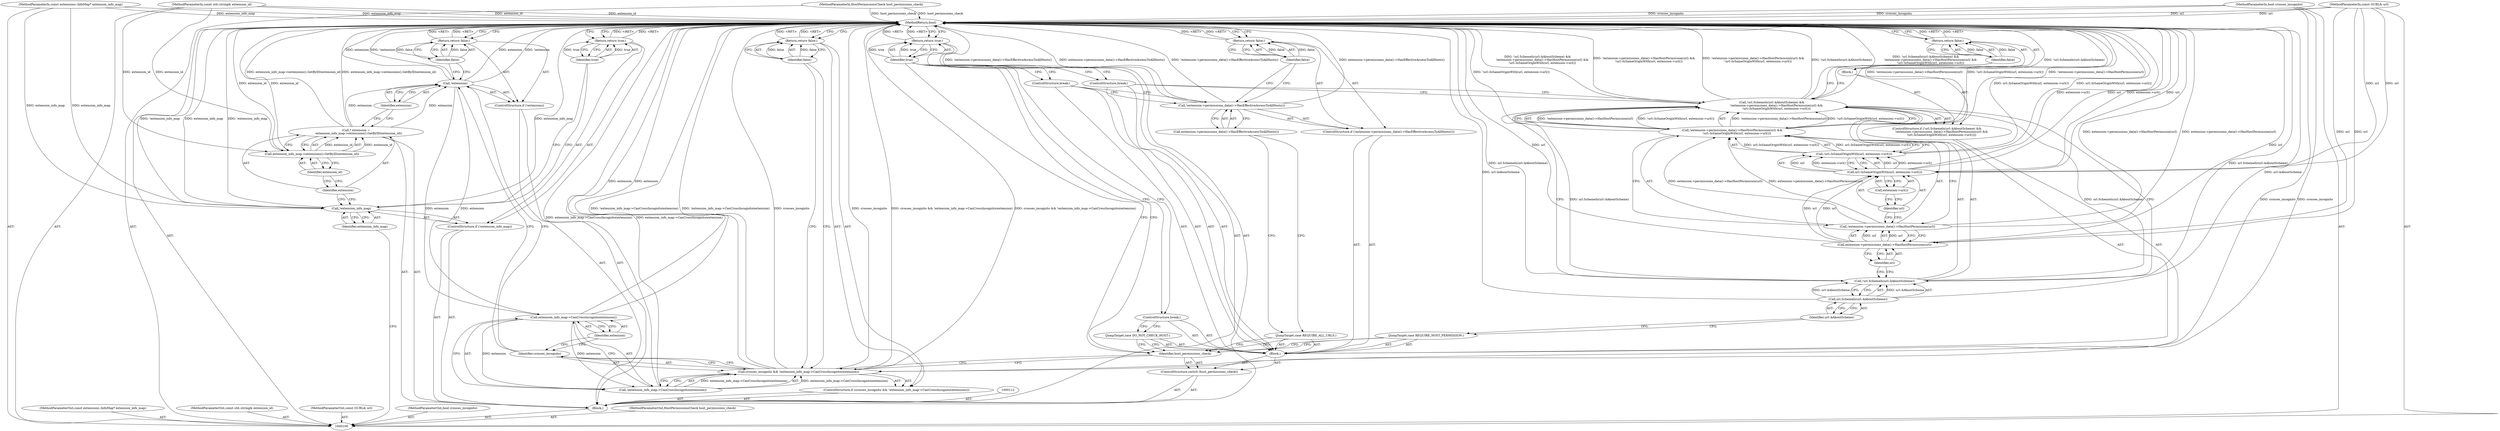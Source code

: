 digraph "0_Chrome_5c437bcc7a51edbef45242c5173cf7871fde2866" {
"1000162" [label="(MethodReturn,bool)"];
"1000113" [label="(Call,* extension =\n      extension_info_map->extensions().GetByID(extension_id))"];
"1000114" [label="(Identifier,extension)"];
"1000116" [label="(Identifier,extension_id)"];
"1000115" [label="(Call,extension_info_map->extensions().GetByID(extension_id))"];
"1000117" [label="(ControlStructure,if (!extension))"];
"1000118" [label="(Call,!extension)"];
"1000119" [label="(Identifier,extension)"];
"1000121" [label="(Identifier,false)"];
"1000120" [label="(Return,return false;)"];
"1000122" [label="(ControlStructure,if (crosses_incognito && !extension_info_map->CanCrossIncognito(extension)))"];
"1000125" [label="(Call,!extension_info_map->CanCrossIncognito(extension))"];
"1000126" [label="(Call,extension_info_map->CanCrossIncognito(extension))"];
"1000123" [label="(Call,crosses_incognito && !extension_info_map->CanCrossIncognito(extension))"];
"1000124" [label="(Identifier,crosses_incognito)"];
"1000127" [label="(Identifier,extension)"];
"1000129" [label="(Identifier,false)"];
"1000128" [label="(Return,return false;)"];
"1000131" [label="(Identifier,host_permissions_check)"];
"1000130" [label="(ControlStructure,switch (host_permissions_check))"];
"1000132" [label="(Block,)"];
"1000133" [label="(JumpTarget,case DO_NOT_CHECK_HOST:)"];
"1000101" [label="(MethodParameterIn,const extensions::InfoMap* extension_info_map)"];
"1000213" [label="(MethodParameterOut,const extensions::InfoMap* extension_info_map)"];
"1000134" [label="(ControlStructure,break;)"];
"1000135" [label="(JumpTarget,case REQUIRE_HOST_PERMISSION:)"];
"1000137" [label="(Call,!url.SchemeIs(url::kAboutScheme) &&\n          !extension->permissions_data()->HasHostPermission(url) &&\n          !url::IsSameOriginWith(url, extension->url()))"];
"1000138" [label="(Call,!url.SchemeIs(url::kAboutScheme))"];
"1000139" [label="(Call,url.SchemeIs(url::kAboutScheme))"];
"1000140" [label="(Identifier,url::kAboutScheme)"];
"1000136" [label="(ControlStructure,if (!url.SchemeIs(url::kAboutScheme) &&\n          !extension->permissions_data()->HasHostPermission(url) &&\n          !url::IsSameOriginWith(url, extension->url())))"];
"1000141" [label="(Call,!extension->permissions_data()->HasHostPermission(url) &&\n          !url::IsSameOriginWith(url, extension->url()))"];
"1000142" [label="(Call,!extension->permissions_data()->HasHostPermission(url))"];
"1000143" [label="(Call,extension->permissions_data()->HasHostPermission(url))"];
"1000144" [label="(Identifier,url)"];
"1000145" [label="(Call,!url::IsSameOriginWith(url, extension->url()))"];
"1000146" [label="(Call,url::IsSameOriginWith(url, extension->url()))"];
"1000147" [label="(Identifier,url)"];
"1000148" [label="(Call,extension->url())"];
"1000149" [label="(Block,)"];
"1000151" [label="(Identifier,false)"];
"1000150" [label="(Return,return false;)"];
"1000152" [label="(ControlStructure,break;)"];
"1000153" [label="(JumpTarget,case REQUIRE_ALL_URLS:)"];
"1000155" [label="(Call,!extension->permissions_data()->HasEffectiveAccessToAllHosts())"];
"1000156" [label="(Call,extension->permissions_data()->HasEffectiveAccessToAllHosts())"];
"1000154" [label="(ControlStructure,if (!extension->permissions_data()->HasEffectiveAccessToAllHosts()))"];
"1000102" [label="(MethodParameterIn,const std::string& extension_id)"];
"1000214" [label="(MethodParameterOut,const std::string& extension_id)"];
"1000158" [label="(Identifier,false)"];
"1000157" [label="(Return,return false;)"];
"1000159" [label="(ControlStructure,break;)"];
"1000160" [label="(Return,return true;)"];
"1000161" [label="(Identifier,true)"];
"1000103" [label="(MethodParameterIn,const GURL& url)"];
"1000215" [label="(MethodParameterOut,const GURL& url)"];
"1000104" [label="(MethodParameterIn,bool crosses_incognito)"];
"1000216" [label="(MethodParameterOut,bool crosses_incognito)"];
"1000105" [label="(MethodParameterIn,HostPermissionsCheck host_permissions_check)"];
"1000217" [label="(MethodParameterOut,HostPermissionsCheck host_permissions_check)"];
"1000106" [label="(Block,)"];
"1000107" [label="(ControlStructure,if (!extension_info_map))"];
"1000108" [label="(Call,!extension_info_map)"];
"1000109" [label="(Identifier,extension_info_map)"];
"1000111" [label="(Identifier,true)"];
"1000110" [label="(Return,return true;)"];
"1000162" -> "1000100"  [label="AST: "];
"1000162" -> "1000110"  [label="CFG: "];
"1000162" -> "1000120"  [label="CFG: "];
"1000162" -> "1000128"  [label="CFG: "];
"1000162" -> "1000150"  [label="CFG: "];
"1000162" -> "1000157"  [label="CFG: "];
"1000162" -> "1000160"  [label="CFG: "];
"1000120" -> "1000162"  [label="DDG: <RET>"];
"1000125" -> "1000162"  [label="DDG: extension_info_map->CanCrossIncognito(extension)"];
"1000141" -> "1000162"  [label="DDG: !extension->permissions_data()->HasHostPermission(url)"];
"1000141" -> "1000162"  [label="DDG: !url::IsSameOriginWith(url, extension->url())"];
"1000123" -> "1000162"  [label="DDG: !extension_info_map->CanCrossIncognito(extension)"];
"1000123" -> "1000162"  [label="DDG: crosses_incognito"];
"1000123" -> "1000162"  [label="DDG: crosses_incognito && !extension_info_map->CanCrossIncognito(extension)"];
"1000108" -> "1000162"  [label="DDG: !extension_info_map"];
"1000108" -> "1000162"  [label="DDG: extension_info_map"];
"1000104" -> "1000162"  [label="DDG: crosses_incognito"];
"1000105" -> "1000162"  [label="DDG: host_permissions_check"];
"1000139" -> "1000162"  [label="DDG: url::kAboutScheme"];
"1000113" -> "1000162"  [label="DDG: extension_info_map->extensions().GetByID(extension_id)"];
"1000146" -> "1000162"  [label="DDG: extension->url()"];
"1000146" -> "1000162"  [label="DDG: url"];
"1000126" -> "1000162"  [label="DDG: extension"];
"1000118" -> "1000162"  [label="DDG: !extension"];
"1000118" -> "1000162"  [label="DDG: extension"];
"1000102" -> "1000162"  [label="DDG: extension_id"];
"1000145" -> "1000162"  [label="DDG: url::IsSameOriginWith(url, extension->url())"];
"1000137" -> "1000162"  [label="DDG: !extension->permissions_data()->HasHostPermission(url) &&\n          !url::IsSameOriginWith(url, extension->url())"];
"1000137" -> "1000162"  [label="DDG: !url.SchemeIs(url::kAboutScheme)"];
"1000137" -> "1000162"  [label="DDG: !url.SchemeIs(url::kAboutScheme) &&\n          !extension->permissions_data()->HasHostPermission(url) &&\n          !url::IsSameOriginWith(url, extension->url())"];
"1000138" -> "1000162"  [label="DDG: url.SchemeIs(url::kAboutScheme)"];
"1000155" -> "1000162"  [label="DDG: !extension->permissions_data()->HasEffectiveAccessToAllHosts()"];
"1000155" -> "1000162"  [label="DDG: extension->permissions_data()->HasEffectiveAccessToAllHosts()"];
"1000103" -> "1000162"  [label="DDG: url"];
"1000143" -> "1000162"  [label="DDG: url"];
"1000101" -> "1000162"  [label="DDG: extension_info_map"];
"1000142" -> "1000162"  [label="DDG: extension->permissions_data()->HasHostPermission(url)"];
"1000115" -> "1000162"  [label="DDG: extension_id"];
"1000160" -> "1000162"  [label="DDG: <RET>"];
"1000128" -> "1000162"  [label="DDG: <RET>"];
"1000110" -> "1000162"  [label="DDG: <RET>"];
"1000150" -> "1000162"  [label="DDG: <RET>"];
"1000157" -> "1000162"  [label="DDG: <RET>"];
"1000113" -> "1000106"  [label="AST: "];
"1000113" -> "1000115"  [label="CFG: "];
"1000114" -> "1000113"  [label="AST: "];
"1000115" -> "1000113"  [label="AST: "];
"1000119" -> "1000113"  [label="CFG: "];
"1000113" -> "1000162"  [label="DDG: extension_info_map->extensions().GetByID(extension_id)"];
"1000115" -> "1000113"  [label="DDG: extension_id"];
"1000113" -> "1000118"  [label="DDG: extension"];
"1000114" -> "1000113"  [label="AST: "];
"1000114" -> "1000108"  [label="CFG: "];
"1000116" -> "1000114"  [label="CFG: "];
"1000116" -> "1000115"  [label="AST: "];
"1000116" -> "1000114"  [label="CFG: "];
"1000115" -> "1000116"  [label="CFG: "];
"1000115" -> "1000113"  [label="AST: "];
"1000115" -> "1000116"  [label="CFG: "];
"1000116" -> "1000115"  [label="AST: "];
"1000113" -> "1000115"  [label="CFG: "];
"1000115" -> "1000162"  [label="DDG: extension_id"];
"1000115" -> "1000113"  [label="DDG: extension_id"];
"1000102" -> "1000115"  [label="DDG: extension_id"];
"1000117" -> "1000106"  [label="AST: "];
"1000118" -> "1000117"  [label="AST: "];
"1000120" -> "1000117"  [label="AST: "];
"1000118" -> "1000117"  [label="AST: "];
"1000118" -> "1000119"  [label="CFG: "];
"1000119" -> "1000118"  [label="AST: "];
"1000121" -> "1000118"  [label="CFG: "];
"1000124" -> "1000118"  [label="CFG: "];
"1000118" -> "1000162"  [label="DDG: !extension"];
"1000118" -> "1000162"  [label="DDG: extension"];
"1000113" -> "1000118"  [label="DDG: extension"];
"1000118" -> "1000126"  [label="DDG: extension"];
"1000119" -> "1000118"  [label="AST: "];
"1000119" -> "1000113"  [label="CFG: "];
"1000118" -> "1000119"  [label="CFG: "];
"1000121" -> "1000120"  [label="AST: "];
"1000121" -> "1000118"  [label="CFG: "];
"1000120" -> "1000121"  [label="CFG: "];
"1000121" -> "1000120"  [label="DDG: false"];
"1000120" -> "1000117"  [label="AST: "];
"1000120" -> "1000121"  [label="CFG: "];
"1000121" -> "1000120"  [label="AST: "];
"1000162" -> "1000120"  [label="CFG: "];
"1000120" -> "1000162"  [label="DDG: <RET>"];
"1000121" -> "1000120"  [label="DDG: false"];
"1000122" -> "1000106"  [label="AST: "];
"1000123" -> "1000122"  [label="AST: "];
"1000128" -> "1000122"  [label="AST: "];
"1000125" -> "1000123"  [label="AST: "];
"1000125" -> "1000126"  [label="CFG: "];
"1000126" -> "1000125"  [label="AST: "];
"1000123" -> "1000125"  [label="CFG: "];
"1000125" -> "1000162"  [label="DDG: extension_info_map->CanCrossIncognito(extension)"];
"1000125" -> "1000123"  [label="DDG: extension_info_map->CanCrossIncognito(extension)"];
"1000126" -> "1000125"  [label="DDG: extension"];
"1000126" -> "1000125"  [label="AST: "];
"1000126" -> "1000127"  [label="CFG: "];
"1000127" -> "1000126"  [label="AST: "];
"1000125" -> "1000126"  [label="CFG: "];
"1000126" -> "1000162"  [label="DDG: extension"];
"1000126" -> "1000125"  [label="DDG: extension"];
"1000118" -> "1000126"  [label="DDG: extension"];
"1000123" -> "1000122"  [label="AST: "];
"1000123" -> "1000124"  [label="CFG: "];
"1000123" -> "1000125"  [label="CFG: "];
"1000124" -> "1000123"  [label="AST: "];
"1000125" -> "1000123"  [label="AST: "];
"1000129" -> "1000123"  [label="CFG: "];
"1000131" -> "1000123"  [label="CFG: "];
"1000123" -> "1000162"  [label="DDG: !extension_info_map->CanCrossIncognito(extension)"];
"1000123" -> "1000162"  [label="DDG: crosses_incognito"];
"1000123" -> "1000162"  [label="DDG: crosses_incognito && !extension_info_map->CanCrossIncognito(extension)"];
"1000104" -> "1000123"  [label="DDG: crosses_incognito"];
"1000125" -> "1000123"  [label="DDG: extension_info_map->CanCrossIncognito(extension)"];
"1000124" -> "1000123"  [label="AST: "];
"1000124" -> "1000118"  [label="CFG: "];
"1000127" -> "1000124"  [label="CFG: "];
"1000123" -> "1000124"  [label="CFG: "];
"1000127" -> "1000126"  [label="AST: "];
"1000127" -> "1000124"  [label="CFG: "];
"1000126" -> "1000127"  [label="CFG: "];
"1000129" -> "1000128"  [label="AST: "];
"1000129" -> "1000123"  [label="CFG: "];
"1000128" -> "1000129"  [label="CFG: "];
"1000129" -> "1000128"  [label="DDG: false"];
"1000128" -> "1000122"  [label="AST: "];
"1000128" -> "1000129"  [label="CFG: "];
"1000129" -> "1000128"  [label="AST: "];
"1000162" -> "1000128"  [label="CFG: "];
"1000128" -> "1000162"  [label="DDG: <RET>"];
"1000129" -> "1000128"  [label="DDG: false"];
"1000131" -> "1000130"  [label="AST: "];
"1000131" -> "1000123"  [label="CFG: "];
"1000133" -> "1000131"  [label="CFG: "];
"1000135" -> "1000131"  [label="CFG: "];
"1000153" -> "1000131"  [label="CFG: "];
"1000161" -> "1000131"  [label="CFG: "];
"1000130" -> "1000106"  [label="AST: "];
"1000131" -> "1000130"  [label="AST: "];
"1000132" -> "1000130"  [label="AST: "];
"1000132" -> "1000130"  [label="AST: "];
"1000133" -> "1000132"  [label="AST: "];
"1000134" -> "1000132"  [label="AST: "];
"1000135" -> "1000132"  [label="AST: "];
"1000136" -> "1000132"  [label="AST: "];
"1000152" -> "1000132"  [label="AST: "];
"1000153" -> "1000132"  [label="AST: "];
"1000154" -> "1000132"  [label="AST: "];
"1000159" -> "1000132"  [label="AST: "];
"1000133" -> "1000132"  [label="AST: "];
"1000133" -> "1000131"  [label="CFG: "];
"1000134" -> "1000133"  [label="CFG: "];
"1000101" -> "1000100"  [label="AST: "];
"1000101" -> "1000162"  [label="DDG: extension_info_map"];
"1000101" -> "1000108"  [label="DDG: extension_info_map"];
"1000213" -> "1000100"  [label="AST: "];
"1000134" -> "1000132"  [label="AST: "];
"1000134" -> "1000133"  [label="CFG: "];
"1000161" -> "1000134"  [label="CFG: "];
"1000135" -> "1000132"  [label="AST: "];
"1000135" -> "1000131"  [label="CFG: "];
"1000140" -> "1000135"  [label="CFG: "];
"1000137" -> "1000136"  [label="AST: "];
"1000137" -> "1000138"  [label="CFG: "];
"1000137" -> "1000141"  [label="CFG: "];
"1000138" -> "1000137"  [label="AST: "];
"1000141" -> "1000137"  [label="AST: "];
"1000151" -> "1000137"  [label="CFG: "];
"1000152" -> "1000137"  [label="CFG: "];
"1000137" -> "1000162"  [label="DDG: !extension->permissions_data()->HasHostPermission(url) &&\n          !url::IsSameOriginWith(url, extension->url())"];
"1000137" -> "1000162"  [label="DDG: !url.SchemeIs(url::kAboutScheme)"];
"1000137" -> "1000162"  [label="DDG: !url.SchemeIs(url::kAboutScheme) &&\n          !extension->permissions_data()->HasHostPermission(url) &&\n          !url::IsSameOriginWith(url, extension->url())"];
"1000138" -> "1000137"  [label="DDG: url.SchemeIs(url::kAboutScheme)"];
"1000141" -> "1000137"  [label="DDG: !extension->permissions_data()->HasHostPermission(url)"];
"1000141" -> "1000137"  [label="DDG: !url::IsSameOriginWith(url, extension->url())"];
"1000138" -> "1000137"  [label="AST: "];
"1000138" -> "1000139"  [label="CFG: "];
"1000139" -> "1000138"  [label="AST: "];
"1000144" -> "1000138"  [label="CFG: "];
"1000137" -> "1000138"  [label="CFG: "];
"1000138" -> "1000162"  [label="DDG: url.SchemeIs(url::kAboutScheme)"];
"1000138" -> "1000137"  [label="DDG: url.SchemeIs(url::kAboutScheme)"];
"1000139" -> "1000138"  [label="DDG: url::kAboutScheme"];
"1000139" -> "1000138"  [label="AST: "];
"1000139" -> "1000140"  [label="CFG: "];
"1000140" -> "1000139"  [label="AST: "];
"1000138" -> "1000139"  [label="CFG: "];
"1000139" -> "1000162"  [label="DDG: url::kAboutScheme"];
"1000139" -> "1000138"  [label="DDG: url::kAboutScheme"];
"1000140" -> "1000139"  [label="AST: "];
"1000140" -> "1000135"  [label="CFG: "];
"1000139" -> "1000140"  [label="CFG: "];
"1000136" -> "1000132"  [label="AST: "];
"1000137" -> "1000136"  [label="AST: "];
"1000149" -> "1000136"  [label="AST: "];
"1000141" -> "1000137"  [label="AST: "];
"1000141" -> "1000142"  [label="CFG: "];
"1000141" -> "1000145"  [label="CFG: "];
"1000142" -> "1000141"  [label="AST: "];
"1000145" -> "1000141"  [label="AST: "];
"1000137" -> "1000141"  [label="CFG: "];
"1000141" -> "1000162"  [label="DDG: !extension->permissions_data()->HasHostPermission(url)"];
"1000141" -> "1000162"  [label="DDG: !url::IsSameOriginWith(url, extension->url())"];
"1000141" -> "1000137"  [label="DDG: !extension->permissions_data()->HasHostPermission(url)"];
"1000141" -> "1000137"  [label="DDG: !url::IsSameOriginWith(url, extension->url())"];
"1000142" -> "1000141"  [label="DDG: extension->permissions_data()->HasHostPermission(url)"];
"1000145" -> "1000141"  [label="DDG: url::IsSameOriginWith(url, extension->url())"];
"1000142" -> "1000141"  [label="AST: "];
"1000142" -> "1000143"  [label="CFG: "];
"1000143" -> "1000142"  [label="AST: "];
"1000147" -> "1000142"  [label="CFG: "];
"1000141" -> "1000142"  [label="CFG: "];
"1000142" -> "1000162"  [label="DDG: extension->permissions_data()->HasHostPermission(url)"];
"1000142" -> "1000141"  [label="DDG: extension->permissions_data()->HasHostPermission(url)"];
"1000143" -> "1000142"  [label="DDG: url"];
"1000143" -> "1000142"  [label="AST: "];
"1000143" -> "1000144"  [label="CFG: "];
"1000144" -> "1000143"  [label="AST: "];
"1000142" -> "1000143"  [label="CFG: "];
"1000143" -> "1000162"  [label="DDG: url"];
"1000143" -> "1000142"  [label="DDG: url"];
"1000103" -> "1000143"  [label="DDG: url"];
"1000143" -> "1000146"  [label="DDG: url"];
"1000144" -> "1000143"  [label="AST: "];
"1000144" -> "1000138"  [label="CFG: "];
"1000143" -> "1000144"  [label="CFG: "];
"1000145" -> "1000141"  [label="AST: "];
"1000145" -> "1000146"  [label="CFG: "];
"1000146" -> "1000145"  [label="AST: "];
"1000141" -> "1000145"  [label="CFG: "];
"1000145" -> "1000162"  [label="DDG: url::IsSameOriginWith(url, extension->url())"];
"1000145" -> "1000141"  [label="DDG: url::IsSameOriginWith(url, extension->url())"];
"1000146" -> "1000145"  [label="DDG: url"];
"1000146" -> "1000145"  [label="DDG: extension->url()"];
"1000146" -> "1000145"  [label="AST: "];
"1000146" -> "1000148"  [label="CFG: "];
"1000147" -> "1000146"  [label="AST: "];
"1000148" -> "1000146"  [label="AST: "];
"1000145" -> "1000146"  [label="CFG: "];
"1000146" -> "1000162"  [label="DDG: extension->url()"];
"1000146" -> "1000162"  [label="DDG: url"];
"1000146" -> "1000145"  [label="DDG: url"];
"1000146" -> "1000145"  [label="DDG: extension->url()"];
"1000143" -> "1000146"  [label="DDG: url"];
"1000103" -> "1000146"  [label="DDG: url"];
"1000147" -> "1000146"  [label="AST: "];
"1000147" -> "1000142"  [label="CFG: "];
"1000148" -> "1000147"  [label="CFG: "];
"1000148" -> "1000146"  [label="AST: "];
"1000148" -> "1000147"  [label="CFG: "];
"1000146" -> "1000148"  [label="CFG: "];
"1000149" -> "1000136"  [label="AST: "];
"1000150" -> "1000149"  [label="AST: "];
"1000151" -> "1000150"  [label="AST: "];
"1000151" -> "1000137"  [label="CFG: "];
"1000150" -> "1000151"  [label="CFG: "];
"1000151" -> "1000150"  [label="DDG: false"];
"1000150" -> "1000149"  [label="AST: "];
"1000150" -> "1000151"  [label="CFG: "];
"1000151" -> "1000150"  [label="AST: "];
"1000162" -> "1000150"  [label="CFG: "];
"1000150" -> "1000162"  [label="DDG: <RET>"];
"1000151" -> "1000150"  [label="DDG: false"];
"1000152" -> "1000132"  [label="AST: "];
"1000152" -> "1000137"  [label="CFG: "];
"1000161" -> "1000152"  [label="CFG: "];
"1000153" -> "1000132"  [label="AST: "];
"1000153" -> "1000131"  [label="CFG: "];
"1000156" -> "1000153"  [label="CFG: "];
"1000155" -> "1000154"  [label="AST: "];
"1000155" -> "1000156"  [label="CFG: "];
"1000156" -> "1000155"  [label="AST: "];
"1000158" -> "1000155"  [label="CFG: "];
"1000159" -> "1000155"  [label="CFG: "];
"1000155" -> "1000162"  [label="DDG: !extension->permissions_data()->HasEffectiveAccessToAllHosts()"];
"1000155" -> "1000162"  [label="DDG: extension->permissions_data()->HasEffectiveAccessToAllHosts()"];
"1000156" -> "1000155"  [label="AST: "];
"1000156" -> "1000153"  [label="CFG: "];
"1000155" -> "1000156"  [label="CFG: "];
"1000154" -> "1000132"  [label="AST: "];
"1000155" -> "1000154"  [label="AST: "];
"1000157" -> "1000154"  [label="AST: "];
"1000102" -> "1000100"  [label="AST: "];
"1000102" -> "1000162"  [label="DDG: extension_id"];
"1000102" -> "1000115"  [label="DDG: extension_id"];
"1000214" -> "1000100"  [label="AST: "];
"1000158" -> "1000157"  [label="AST: "];
"1000158" -> "1000155"  [label="CFG: "];
"1000157" -> "1000158"  [label="CFG: "];
"1000158" -> "1000157"  [label="DDG: false"];
"1000157" -> "1000154"  [label="AST: "];
"1000157" -> "1000158"  [label="CFG: "];
"1000158" -> "1000157"  [label="AST: "];
"1000162" -> "1000157"  [label="CFG: "];
"1000157" -> "1000162"  [label="DDG: <RET>"];
"1000158" -> "1000157"  [label="DDG: false"];
"1000159" -> "1000132"  [label="AST: "];
"1000159" -> "1000155"  [label="CFG: "];
"1000161" -> "1000159"  [label="CFG: "];
"1000160" -> "1000106"  [label="AST: "];
"1000160" -> "1000161"  [label="CFG: "];
"1000161" -> "1000160"  [label="AST: "];
"1000162" -> "1000160"  [label="CFG: "];
"1000160" -> "1000162"  [label="DDG: <RET>"];
"1000161" -> "1000160"  [label="DDG: true"];
"1000161" -> "1000160"  [label="AST: "];
"1000161" -> "1000131"  [label="CFG: "];
"1000161" -> "1000134"  [label="CFG: "];
"1000161" -> "1000152"  [label="CFG: "];
"1000161" -> "1000159"  [label="CFG: "];
"1000160" -> "1000161"  [label="CFG: "];
"1000161" -> "1000160"  [label="DDG: true"];
"1000103" -> "1000100"  [label="AST: "];
"1000103" -> "1000162"  [label="DDG: url"];
"1000103" -> "1000143"  [label="DDG: url"];
"1000103" -> "1000146"  [label="DDG: url"];
"1000215" -> "1000100"  [label="AST: "];
"1000104" -> "1000100"  [label="AST: "];
"1000104" -> "1000162"  [label="DDG: crosses_incognito"];
"1000104" -> "1000123"  [label="DDG: crosses_incognito"];
"1000216" -> "1000100"  [label="AST: "];
"1000105" -> "1000100"  [label="AST: "];
"1000105" -> "1000162"  [label="DDG: host_permissions_check"];
"1000217" -> "1000100"  [label="AST: "];
"1000106" -> "1000100"  [label="AST: "];
"1000107" -> "1000106"  [label="AST: "];
"1000112" -> "1000106"  [label="AST: "];
"1000113" -> "1000106"  [label="AST: "];
"1000117" -> "1000106"  [label="AST: "];
"1000122" -> "1000106"  [label="AST: "];
"1000130" -> "1000106"  [label="AST: "];
"1000160" -> "1000106"  [label="AST: "];
"1000107" -> "1000106"  [label="AST: "];
"1000108" -> "1000107"  [label="AST: "];
"1000110" -> "1000107"  [label="AST: "];
"1000108" -> "1000107"  [label="AST: "];
"1000108" -> "1000109"  [label="CFG: "];
"1000109" -> "1000108"  [label="AST: "];
"1000111" -> "1000108"  [label="CFG: "];
"1000114" -> "1000108"  [label="CFG: "];
"1000108" -> "1000162"  [label="DDG: !extension_info_map"];
"1000108" -> "1000162"  [label="DDG: extension_info_map"];
"1000101" -> "1000108"  [label="DDG: extension_info_map"];
"1000109" -> "1000108"  [label="AST: "];
"1000109" -> "1000100"  [label="CFG: "];
"1000108" -> "1000109"  [label="CFG: "];
"1000111" -> "1000110"  [label="AST: "];
"1000111" -> "1000108"  [label="CFG: "];
"1000110" -> "1000111"  [label="CFG: "];
"1000111" -> "1000110"  [label="DDG: true"];
"1000110" -> "1000107"  [label="AST: "];
"1000110" -> "1000111"  [label="CFG: "];
"1000111" -> "1000110"  [label="AST: "];
"1000162" -> "1000110"  [label="CFG: "];
"1000110" -> "1000162"  [label="DDG: <RET>"];
"1000111" -> "1000110"  [label="DDG: true"];
}
